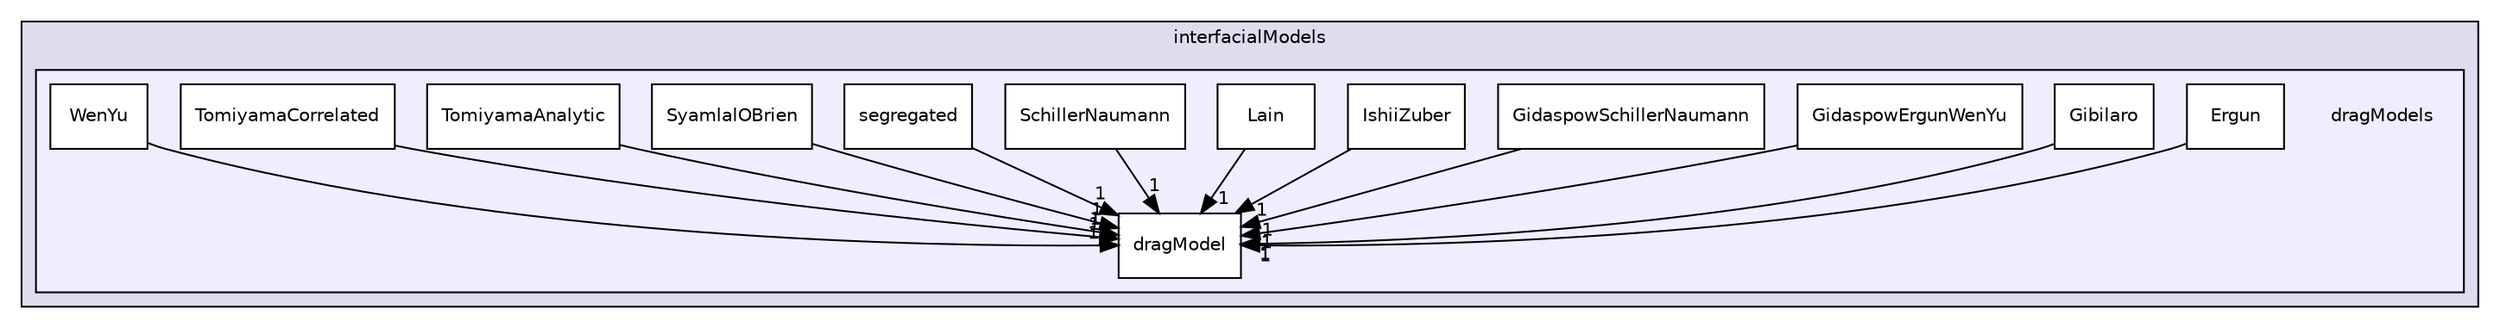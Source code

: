 digraph "dragModels" {
  bgcolor=transparent;
  compound=true
  node [ fontsize="10", fontname="Helvetica"];
  edge [ labelfontsize="10", labelfontname="Helvetica"];
  subgraph clusterdir_a67881d67603c1140e6c8a3150cfe24f {
    graph [ bgcolor="#ddddee", pencolor="black", label="interfacialModels" fontname="Helvetica", fontsize="10", URL="dir_a67881d67603c1140e6c8a3150cfe24f.html"]
  subgraph clusterdir_c12715deda8d46eba24a898350c37162 {
    graph [ bgcolor="#eeeeff", pencolor="black", label="" URL="dir_c12715deda8d46eba24a898350c37162.html"];
    dir_c12715deda8d46eba24a898350c37162 [shape=plaintext label="dragModels"];
    dir_c9718ac6a53fe2aa2c810e65c693ba50 [shape=box label="dragModel" color="black" fillcolor="white" style="filled" URL="dir_c9718ac6a53fe2aa2c810e65c693ba50.html"];
    dir_f8925b23eb863da7479fb5425d188159 [shape=box label="Ergun" color="black" fillcolor="white" style="filled" URL="dir_f8925b23eb863da7479fb5425d188159.html"];
    dir_440eb7a8cb05b36331c0855cb66677da [shape=box label="Gibilaro" color="black" fillcolor="white" style="filled" URL="dir_440eb7a8cb05b36331c0855cb66677da.html"];
    dir_b67d403d14576c2cb1342ead92ee77df [shape=box label="GidaspowErgunWenYu" color="black" fillcolor="white" style="filled" URL="dir_b67d403d14576c2cb1342ead92ee77df.html"];
    dir_036f5304ab37fbc6f28bc698866ae3b7 [shape=box label="GidaspowSchillerNaumann" color="black" fillcolor="white" style="filled" URL="dir_036f5304ab37fbc6f28bc698866ae3b7.html"];
    dir_4155ff2856eaeb0210123ddde08365ac [shape=box label="IshiiZuber" color="black" fillcolor="white" style="filled" URL="dir_4155ff2856eaeb0210123ddde08365ac.html"];
    dir_f641ca0756c0a86f4935d5e13860a763 [shape=box label="Lain" color="black" fillcolor="white" style="filled" URL="dir_f641ca0756c0a86f4935d5e13860a763.html"];
    dir_fe111b4dc7c9b14adb0a1205ce240d8a [shape=box label="SchillerNaumann" color="black" fillcolor="white" style="filled" URL="dir_fe111b4dc7c9b14adb0a1205ce240d8a.html"];
    dir_7c2e7febcddd9c4b9194a031e6b01315 [shape=box label="segregated" color="black" fillcolor="white" style="filled" URL="dir_7c2e7febcddd9c4b9194a031e6b01315.html"];
    dir_3a9c5b39e6380f9f53753daa340878e9 [shape=box label="SyamlalOBrien" color="black" fillcolor="white" style="filled" URL="dir_3a9c5b39e6380f9f53753daa340878e9.html"];
    dir_789fc9c5240ec00476bb700c11eca0a3 [shape=box label="TomiyamaAnalytic" color="black" fillcolor="white" style="filled" URL="dir_789fc9c5240ec00476bb700c11eca0a3.html"];
    dir_7533edb21617d35bd343e5ff902f8ce0 [shape=box label="TomiyamaCorrelated" color="black" fillcolor="white" style="filled" URL="dir_7533edb21617d35bd343e5ff902f8ce0.html"];
    dir_69981de250c77b7d42678b1bbdd0fdef [shape=box label="WenYu" color="black" fillcolor="white" style="filled" URL="dir_69981de250c77b7d42678b1bbdd0fdef.html"];
  }
  }
  dir_f641ca0756c0a86f4935d5e13860a763->dir_c9718ac6a53fe2aa2c810e65c693ba50 [headlabel="1", labeldistance=1.5 headhref="dir_000117_000073.html"];
  dir_4155ff2856eaeb0210123ddde08365ac->dir_c9718ac6a53fe2aa2c810e65c693ba50 [headlabel="1", labeldistance=1.5 headhref="dir_000110_000073.html"];
  dir_789fc9c5240ec00476bb700c11eca0a3->dir_c9718ac6a53fe2aa2c810e65c693ba50 [headlabel="1", labeldistance=1.5 headhref="dir_000195_000073.html"];
  dir_440eb7a8cb05b36331c0855cb66677da->dir_c9718ac6a53fe2aa2c810e65c693ba50 [headlabel="1", labeldistance=1.5 headhref="dir_000094_000073.html"];
  dir_3a9c5b39e6380f9f53753daa340878e9->dir_c9718ac6a53fe2aa2c810e65c693ba50 [headlabel="1", labeldistance=1.5 headhref="dir_000191_000073.html"];
  dir_7c2e7febcddd9c4b9194a031e6b01315->dir_c9718ac6a53fe2aa2c810e65c693ba50 [headlabel="1", labeldistance=1.5 headhref="dir_000186_000073.html"];
  dir_b67d403d14576c2cb1342ead92ee77df->dir_c9718ac6a53fe2aa2c810e65c693ba50 [headlabel="1", labeldistance=1.5 headhref="dir_000096_000073.html"];
  dir_7533edb21617d35bd343e5ff902f8ce0->dir_c9718ac6a53fe2aa2c810e65c693ba50 [headlabel="1", labeldistance=1.5 headhref="dir_000197_000073.html"];
  dir_69981de250c77b7d42678b1bbdd0fdef->dir_c9718ac6a53fe2aa2c810e65c693ba50 [headlabel="1", labeldistance=1.5 headhref="dir_000215_000073.html"];
  dir_036f5304ab37fbc6f28bc698866ae3b7->dir_c9718ac6a53fe2aa2c810e65c693ba50 [headlabel="1", labeldistance=1.5 headhref="dir_000097_000073.html"];
  dir_fe111b4dc7c9b14adb0a1205ce240d8a->dir_c9718ac6a53fe2aa2c810e65c693ba50 [headlabel="1", labeldistance=1.5 headhref="dir_000185_000073.html"];
  dir_f8925b23eb863da7479fb5425d188159->dir_c9718ac6a53fe2aa2c810e65c693ba50 [headlabel="1", labeldistance=1.5 headhref="dir_000075_000073.html"];
}
